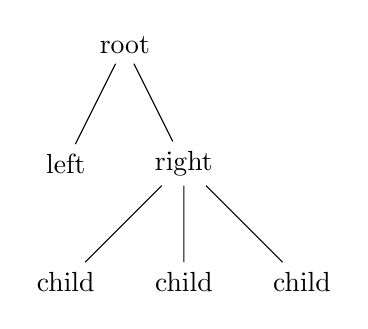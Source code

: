 \begin{tikzpicture}
  \node {root}
    child {node {left}}
    child {node {right}
      child {node {child}}
      child {node {child}}
      child {node {child}}
    };
\end{tikzpicture}